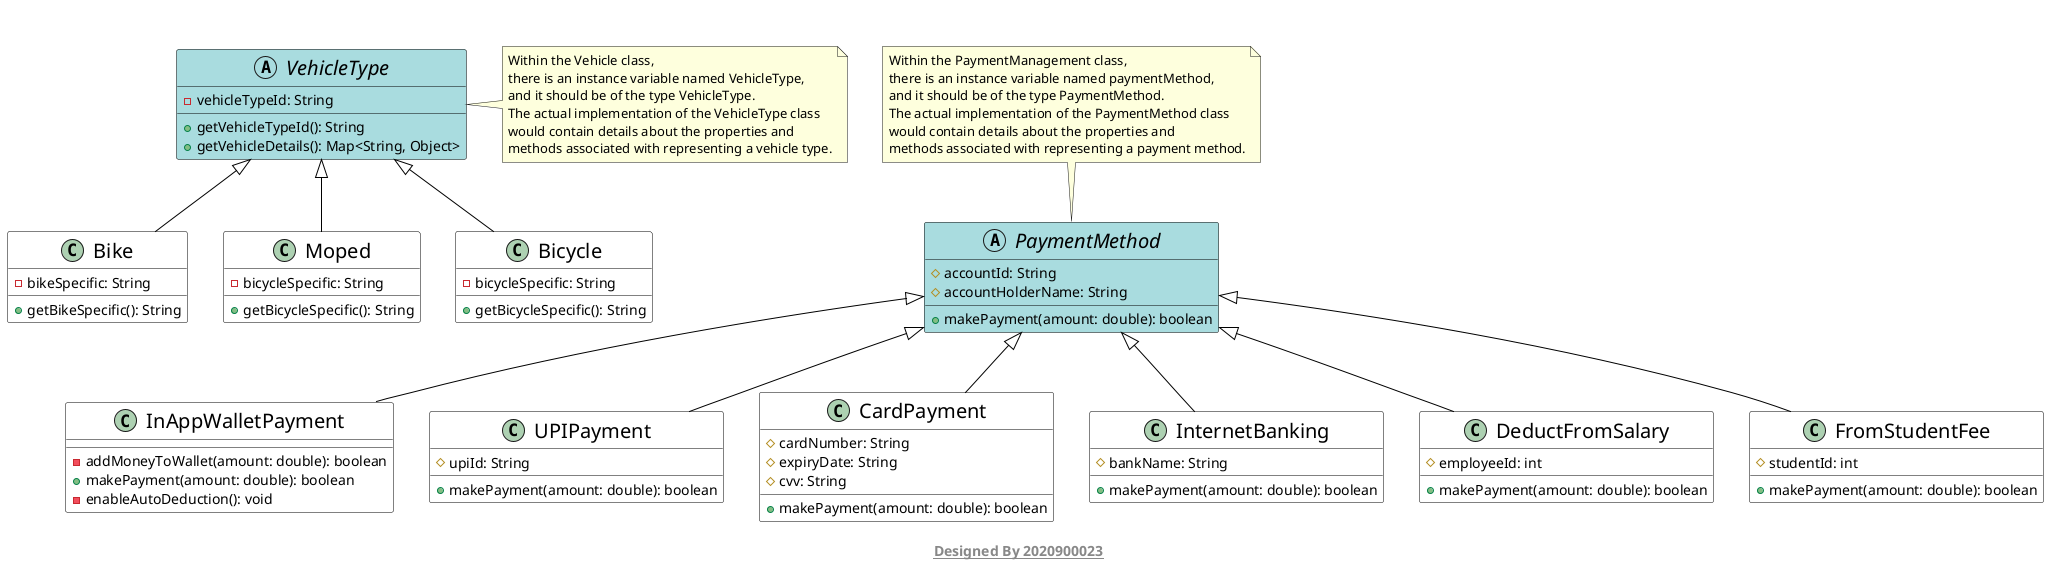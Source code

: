 @startuml Assignment-1_2020900023_3
skinparam class {
 BackgroundColor #FFFFFF
 BorderColor #000000
 ArrowColor #000000
 FontColor #000000

}

skinparam classFontColor black
skinparam classFontSize 20
skinparam classFontName sans-serif

title <size:24></size>

abstract class VehicleType #A9DCDF {
 - vehicleTypeId: String
 + getVehicleTypeId(): String
 + getVehicleDetails(): Map<String, Object>
}

note right : Within the Vehicle class, \nthere is an instance variable named VehicleType, \nand it should be of the type VehicleType. \nThe actual implementation of the VehicleType class \nwould contain details about the properties and \nmethods associated with representing a vehicle type.

class Bike extends VehicleType {
 - bikeSpecific: String
 + getBikeSpecific(): String
}

class Moped extends VehicleType {
 - bicycleSpecific: String
 + getBicycleSpecific(): String
}

class Bicycle extends VehicleType {
 - bicycleSpecific: String
 + getBicycleSpecific(): String
}

abstract class PaymentMethod #A9DCDF {
 #accountId: String
 #accountHolderName: String
 +makePayment(amount: double): boolean
}

note top : Within the PaymentManagement class, \nthere is an instance variable named paymentMethod, \nand it should be of the type PaymentMethod. \nThe actual implementation of the PaymentMethod class \nwould contain details about the properties and \nmethods associated with representing a payment method.

class InAppWalletPayment {
 -addMoneyToWallet(amount: double): boolean
 +makePayment(amount: double): boolean
 -enableAutoDeduction(): void
}

class UPIPayment {
 #upiId: String
 +makePayment(amount: double): boolean
}

class CardPayment {
 #cardNumber: String
 #expiryDate: String
 #cvv: String
 +makePayment(amount: double): boolean
}

class InternetBanking {
 #bankName: String
 +makePayment(amount: double): boolean
}

class DeductFromSalary {
 #employeeId: int
 +makePayment(amount: double): boolean
}

class FromStudentFee {
 #studentId: int
 +makePayment(amount: double): boolean
}

PaymentMethod <|-- InAppWalletPayment
PaymentMethod <|-- UPIPayment
PaymentMethod <|-- CardPayment
PaymentMethod <|-- InternetBanking
PaymentMethod <|-- DeductFromSalary
PaymentMethod <|-- FromStudentFee



footer \n<size:14><b><u>Designed By 2020900023</u></b></size>\n

@enduml
